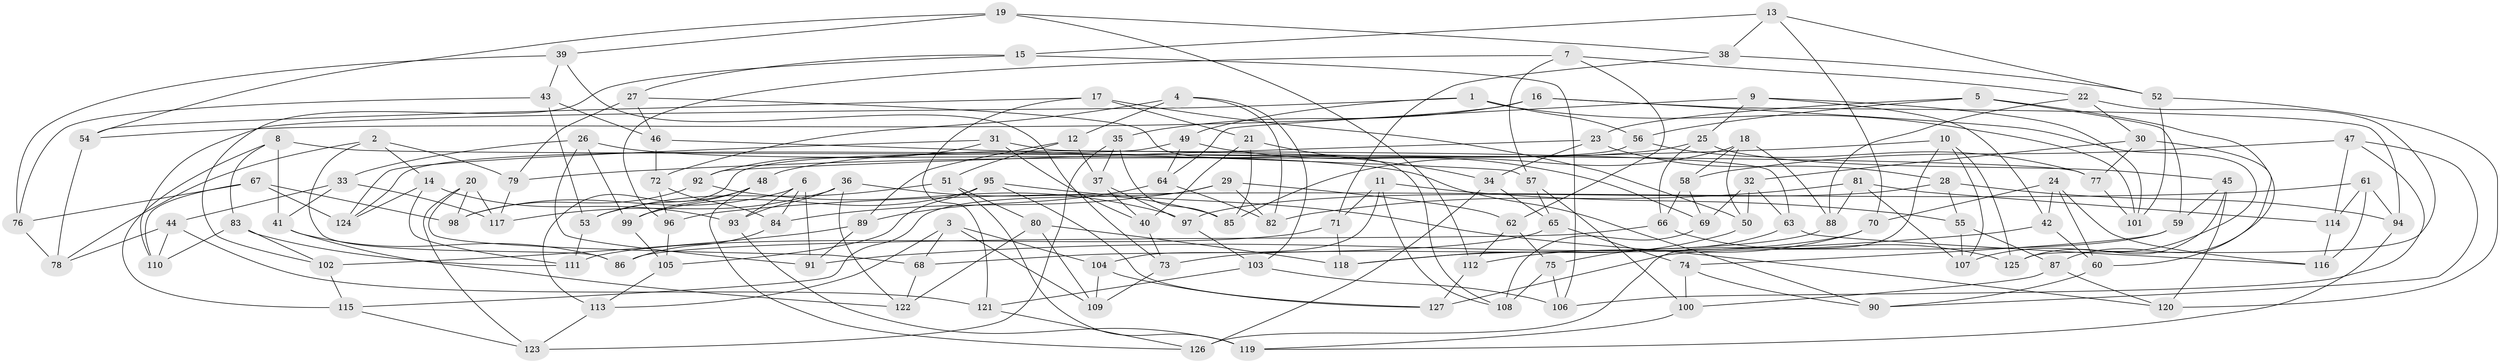 // Generated by graph-tools (version 1.1) at 2025/11/02/27/25 16:11:49]
// undirected, 127 vertices, 254 edges
graph export_dot {
graph [start="1"]
  node [color=gray90,style=filled];
  1;
  2;
  3;
  4;
  5;
  6;
  7;
  8;
  9;
  10;
  11;
  12;
  13;
  14;
  15;
  16;
  17;
  18;
  19;
  20;
  21;
  22;
  23;
  24;
  25;
  26;
  27;
  28;
  29;
  30;
  31;
  32;
  33;
  34;
  35;
  36;
  37;
  38;
  39;
  40;
  41;
  42;
  43;
  44;
  45;
  46;
  47;
  48;
  49;
  50;
  51;
  52;
  53;
  54;
  55;
  56;
  57;
  58;
  59;
  60;
  61;
  62;
  63;
  64;
  65;
  66;
  67;
  68;
  69;
  70;
  71;
  72;
  73;
  74;
  75;
  76;
  77;
  78;
  79;
  80;
  81;
  82;
  83;
  84;
  85;
  86;
  87;
  88;
  89;
  90;
  91;
  92;
  93;
  94;
  95;
  96;
  97;
  98;
  99;
  100;
  101;
  102;
  103;
  104;
  105;
  106;
  107;
  108;
  109;
  110;
  111;
  112;
  113;
  114;
  115;
  116;
  117;
  118;
  119;
  120;
  121;
  122;
  123;
  124;
  125;
  126;
  127;
  1 -- 110;
  1 -- 101;
  1 -- 49;
  1 -- 56;
  2 -- 86;
  2 -- 79;
  2 -- 14;
  2 -- 78;
  3 -- 113;
  3 -- 109;
  3 -- 68;
  3 -- 104;
  4 -- 72;
  4 -- 12;
  4 -- 103;
  4 -- 82;
  5 -- 59;
  5 -- 23;
  5 -- 56;
  5 -- 87;
  6 -- 93;
  6 -- 98;
  6 -- 84;
  6 -- 91;
  7 -- 22;
  7 -- 57;
  7 -- 96;
  7 -- 62;
  8 -- 83;
  8 -- 115;
  8 -- 41;
  8 -- 77;
  9 -- 101;
  9 -- 42;
  9 -- 64;
  9 -- 25;
  10 -- 126;
  10 -- 79;
  10 -- 107;
  10 -- 125;
  11 -- 71;
  11 -- 108;
  11 -- 55;
  11 -- 104;
  12 -- 51;
  12 -- 89;
  12 -- 37;
  13 -- 70;
  13 -- 15;
  13 -- 52;
  13 -- 38;
  14 -- 111;
  14 -- 93;
  14 -- 124;
  15 -- 106;
  15 -- 27;
  15 -- 102;
  16 -- 94;
  16 -- 107;
  16 -- 35;
  16 -- 54;
  17 -- 21;
  17 -- 121;
  17 -- 54;
  17 -- 50;
  18 -- 88;
  18 -- 85;
  18 -- 50;
  18 -- 58;
  19 -- 54;
  19 -- 112;
  19 -- 39;
  19 -- 38;
  20 -- 117;
  20 -- 98;
  20 -- 68;
  20 -- 123;
  21 -- 34;
  21 -- 85;
  21 -- 40;
  22 -- 88;
  22 -- 125;
  22 -- 30;
  23 -- 92;
  23 -- 34;
  23 -- 28;
  24 -- 60;
  24 -- 70;
  24 -- 42;
  24 -- 116;
  25 -- 48;
  25 -- 45;
  25 -- 66;
  26 -- 99;
  26 -- 91;
  26 -- 33;
  26 -- 90;
  27 -- 108;
  27 -- 46;
  27 -- 79;
  28 -- 55;
  28 -- 94;
  28 -- 97;
  29 -- 115;
  29 -- 84;
  29 -- 82;
  29 -- 62;
  30 -- 60;
  30 -- 32;
  30 -- 77;
  31 -- 40;
  31 -- 92;
  31 -- 63;
  31 -- 124;
  32 -- 69;
  32 -- 63;
  32 -- 50;
  33 -- 44;
  33 -- 41;
  33 -- 117;
  34 -- 65;
  34 -- 126;
  35 -- 123;
  35 -- 85;
  35 -- 37;
  36 -- 85;
  36 -- 93;
  36 -- 117;
  36 -- 122;
  37 -- 40;
  37 -- 97;
  38 -- 71;
  38 -- 52;
  39 -- 43;
  39 -- 76;
  39 -- 73;
  40 -- 73;
  41 -- 122;
  41 -- 86;
  42 -- 91;
  42 -- 60;
  43 -- 53;
  43 -- 76;
  43 -- 46;
  44 -- 121;
  44 -- 78;
  44 -- 110;
  45 -- 120;
  45 -- 125;
  45 -- 59;
  46 -- 57;
  46 -- 72;
  47 -- 90;
  47 -- 58;
  47 -- 114;
  47 -- 106;
  48 -- 53;
  48 -- 126;
  48 -- 99;
  49 -- 69;
  49 -- 124;
  49 -- 64;
  50 -- 118;
  51 -- 80;
  51 -- 53;
  51 -- 119;
  52 -- 120;
  52 -- 101;
  53 -- 111;
  54 -- 78;
  55 -- 87;
  55 -- 107;
  56 -- 77;
  56 -- 113;
  57 -- 65;
  57 -- 100;
  58 -- 69;
  58 -- 66;
  59 -- 127;
  59 -- 74;
  60 -- 90;
  61 -- 96;
  61 -- 114;
  61 -- 94;
  61 -- 116;
  62 -- 75;
  62 -- 112;
  63 -- 116;
  63 -- 75;
  64 -- 82;
  64 -- 89;
  65 -- 68;
  65 -- 74;
  66 -- 86;
  66 -- 125;
  67 -- 124;
  67 -- 98;
  67 -- 76;
  67 -- 110;
  68 -- 122;
  69 -- 108;
  70 -- 73;
  70 -- 112;
  71 -- 118;
  71 -- 111;
  72 -- 96;
  72 -- 84;
  73 -- 109;
  74 -- 90;
  74 -- 100;
  75 -- 108;
  75 -- 106;
  76 -- 78;
  77 -- 101;
  79 -- 117;
  80 -- 118;
  80 -- 122;
  80 -- 109;
  81 -- 82;
  81 -- 107;
  81 -- 114;
  81 -- 88;
  83 -- 110;
  83 -- 111;
  83 -- 102;
  84 -- 86;
  87 -- 100;
  87 -- 120;
  88 -- 118;
  89 -- 102;
  89 -- 91;
  92 -- 97;
  92 -- 98;
  93 -- 119;
  94 -- 119;
  95 -- 120;
  95 -- 105;
  95 -- 99;
  95 -- 127;
  96 -- 105;
  97 -- 103;
  99 -- 105;
  100 -- 119;
  102 -- 115;
  103 -- 121;
  103 -- 106;
  104 -- 109;
  104 -- 127;
  105 -- 113;
  112 -- 127;
  113 -- 123;
  114 -- 116;
  115 -- 123;
  121 -- 126;
}
